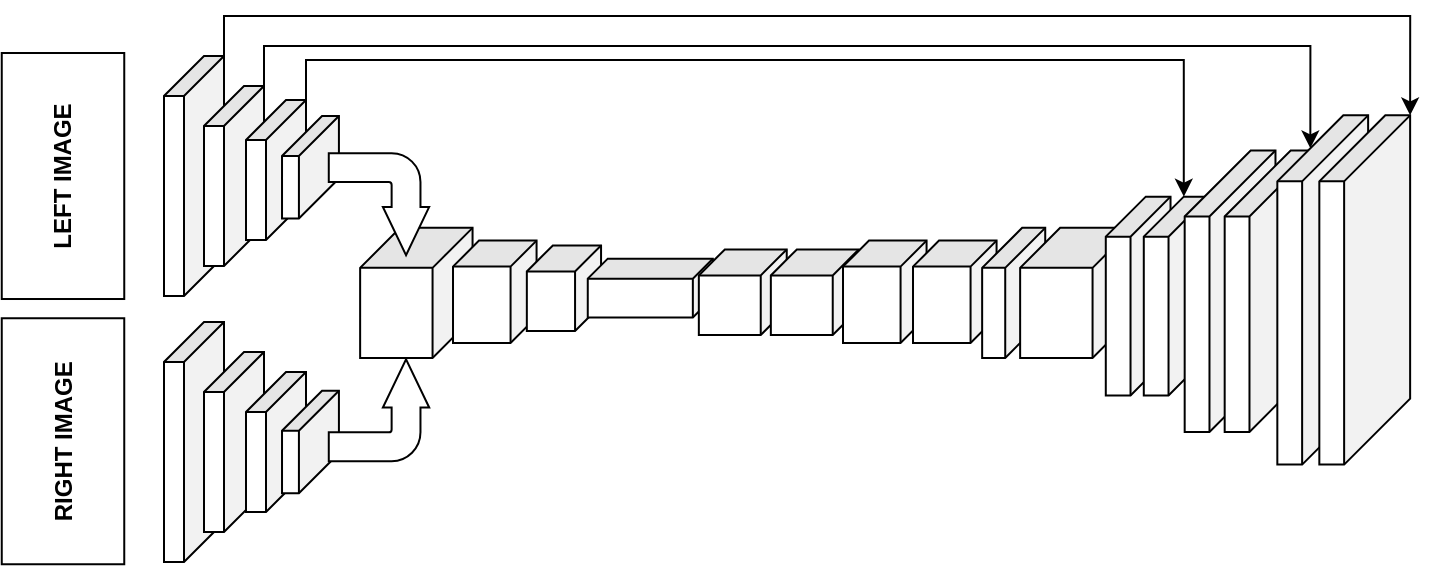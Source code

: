 <mxfile version="16.5.2" type="github">
  <diagram id="XJV9W_cmDKWi7Rnc3LGd" name="Page-1">
    <mxGraphModel dx="924" dy="1660" grid="1" gridSize="10" guides="1" tooltips="1" connect="1" arrows="1" fold="1" page="1" pageScale="1" pageWidth="850" pageHeight="1100" math="0" shadow="0">
      <root>
        <mxCell id="0" />
        <mxCell id="1" parent="0" />
        <mxCell id="j10uJciGInbWVbVoU815-26" style="edgeStyle=orthogonalEdgeStyle;rounded=0;orthogonalLoop=1;jettySize=auto;html=1;exitX=0;exitY=0;exitDx=0;exitDy=0;exitPerimeter=0;entryX=0;entryY=0;entryDx=0;entryDy=0;entryPerimeter=0;" edge="1" parent="1" source="ripQ546PBSJGRs5OGgcQ-14" target="j10uJciGInbWVbVoU815-24">
          <mxGeometry relative="1" as="geometry" />
        </mxCell>
        <mxCell id="ripQ546PBSJGRs5OGgcQ-14" value="" style="shape=cube;whiteSpace=wrap;html=1;boundedLbl=1;backgroundOutline=1;darkOpacity=0.05;darkOpacity2=0.1;rotation=90;" parent="1" vertex="1">
          <mxGeometry x="47" y="60" width="120" height="30" as="geometry" />
        </mxCell>
        <mxCell id="j10uJciGInbWVbVoU815-27" style="edgeStyle=orthogonalEdgeStyle;rounded=0;orthogonalLoop=1;jettySize=auto;html=1;exitX=0;exitY=0;exitDx=0;exitDy=0;exitPerimeter=0;entryX=0;entryY=0;entryDx=16.5;entryDy=28.9;entryPerimeter=0;" edge="1" parent="1" source="ripQ546PBSJGRs5OGgcQ-15" target="j10uJciGInbWVbVoU815-23">
          <mxGeometry relative="1" as="geometry">
            <Array as="points">
              <mxPoint x="142" y="10" />
              <mxPoint x="665" y="10" />
            </Array>
          </mxGeometry>
        </mxCell>
        <mxCell id="ripQ546PBSJGRs5OGgcQ-15" value="" style="shape=cube;whiteSpace=wrap;html=1;boundedLbl=1;backgroundOutline=1;darkOpacity=0.05;darkOpacity2=0.1;rotation=90;" parent="1" vertex="1">
          <mxGeometry x="82" y="60" width="90" height="30" as="geometry" />
        </mxCell>
        <mxCell id="j10uJciGInbWVbVoU815-28" style="edgeStyle=orthogonalEdgeStyle;rounded=0;orthogonalLoop=1;jettySize=auto;html=1;exitX=0;exitY=0;exitDx=0;exitDy=0;exitPerimeter=0;entryX=0;entryY=0;entryDx=0;entryDy=12.37;entryPerimeter=0;" edge="1" parent="1" source="ripQ546PBSJGRs5OGgcQ-16" target="j10uJciGInbWVbVoU815-20">
          <mxGeometry relative="1" as="geometry">
            <Array as="points">
              <mxPoint x="163" y="17" />
              <mxPoint x="602" y="17" />
            </Array>
          </mxGeometry>
        </mxCell>
        <mxCell id="ripQ546PBSJGRs5OGgcQ-16" value="" style="shape=cube;whiteSpace=wrap;html=1;boundedLbl=1;backgroundOutline=1;darkOpacity=0.05;darkOpacity2=0.1;rotation=90;" parent="1" vertex="1">
          <mxGeometry x="113" y="57" width="70" height="30" as="geometry" />
        </mxCell>
        <mxCell id="ripQ546PBSJGRs5OGgcQ-17" value="" style="shape=cube;whiteSpace=wrap;html=1;boundedLbl=1;backgroundOutline=1;darkOpacity=0.05;darkOpacity2=0.1;rotation=90;" parent="1" vertex="1">
          <mxGeometry x="47" y="193" width="120" height="30" as="geometry" />
        </mxCell>
        <mxCell id="ripQ546PBSJGRs5OGgcQ-18" value="" style="shape=cube;whiteSpace=wrap;html=1;boundedLbl=1;backgroundOutline=1;darkOpacity=0.05;darkOpacity2=0.1;rotation=90;" parent="1" vertex="1">
          <mxGeometry x="82" y="193" width="90" height="30" as="geometry" />
        </mxCell>
        <mxCell id="ripQ546PBSJGRs5OGgcQ-19" value="" style="shape=cube;whiteSpace=wrap;html=1;boundedLbl=1;backgroundOutline=1;darkOpacity=0.05;darkOpacity2=0.1;rotation=90;" parent="1" vertex="1">
          <mxGeometry x="113" y="193" width="70" height="30" as="geometry" />
        </mxCell>
        <mxCell id="gHIy9yLXrVZsT-g1AwRH-1" value="" style="shape=cube;whiteSpace=wrap;html=1;boundedLbl=1;backgroundOutline=1;darkOpacity=0.05;darkOpacity2=0.1;rotation=90;" parent="1" vertex="1">
          <mxGeometry x="139.61" y="56.41" width="51.25" height="28.45" as="geometry" />
        </mxCell>
        <mxCell id="gHIy9yLXrVZsT-g1AwRH-2" value="" style="shape=cube;whiteSpace=wrap;html=1;boundedLbl=1;backgroundOutline=1;darkOpacity=0.05;darkOpacity2=0.1;rotation=90;" parent="1" vertex="1">
          <mxGeometry x="139.61" y="193.78" width="51.25" height="28.45" as="geometry" />
        </mxCell>
        <mxCell id="gHIy9yLXrVZsT-g1AwRH-4" value="&lt;b&gt;LEFT IMAGE&lt;/b&gt;" style="rounded=0;whiteSpace=wrap;html=1;rotation=-90;" parent="1" vertex="1">
          <mxGeometry x="-20" y="44.38" width="123" height="61.25" as="geometry" />
        </mxCell>
        <mxCell id="gHIy9yLXrVZsT-g1AwRH-5" value="&lt;b&gt;RIGHT IMAGE&lt;/b&gt;" style="rounded=0;whiteSpace=wrap;html=1;rotation=-90;" parent="1" vertex="1">
          <mxGeometry x="-20" y="177" width="123" height="61.25" as="geometry" />
        </mxCell>
        <mxCell id="gHIy9yLXrVZsT-g1AwRH-6" value="" style="shape=cube;whiteSpace=wrap;html=1;boundedLbl=1;backgroundOutline=1;darkOpacity=0.05;darkOpacity2=0.1;rotation=90;" parent="1" vertex="1">
          <mxGeometry x="185.67" y="105.33" width="65.01" height="56.21" as="geometry" />
        </mxCell>
        <mxCell id="gHIy9yLXrVZsT-g1AwRH-16" value="" style="html=1;shadow=0;dashed=0;align=center;verticalAlign=middle;shape=mxgraph.arrows2.bendArrow;dy=7.21;dx=24.16;notch=0;arrowHead=23.15;rounded=1;rotation=90;" parent="1" vertex="1">
          <mxGeometry x="174" y="64" width="50.99" height="50.21" as="geometry" />
        </mxCell>
        <mxCell id="j10uJciGInbWVbVoU815-2" value="" style="html=1;shadow=0;dashed=0;align=center;verticalAlign=middle;shape=mxgraph.arrows2.bendArrow;dy=7.21;dx=24.16;notch=0;arrowHead=23.15;rounded=1;rotation=-90;flipV=1;" vertex="1" parent="1">
          <mxGeometry x="174" y="167" width="50.99" height="50.21" as="geometry" />
        </mxCell>
        <mxCell id="j10uJciGInbWVbVoU815-4" value="" style="shape=cube;whiteSpace=wrap;html=1;boundedLbl=1;backgroundOutline=1;darkOpacity=0.05;darkOpacity2=0.1;rotation=90;size=13;" vertex="1" parent="1">
          <mxGeometry x="231.82" y="111.99" width="51.15" height="41.78" as="geometry" />
        </mxCell>
        <mxCell id="j10uJciGInbWVbVoU815-6" value="" style="shape=cube;whiteSpace=wrap;html=1;boundedLbl=1;backgroundOutline=1;darkOpacity=0.05;darkOpacity2=0.1;rotation=90;size=13;" vertex="1" parent="1">
          <mxGeometry x="270.57" y="112.56" width="42.81" height="37.11" as="geometry" />
        </mxCell>
        <mxCell id="j10uJciGInbWVbVoU815-8" value="" style="shape=cube;whiteSpace=wrap;html=1;boundedLbl=1;backgroundOutline=1;darkOpacity=0.05;darkOpacity2=0.1;rotation=90;size=10;" vertex="1" parent="1">
          <mxGeometry x="320.44" y="99.77" width="29.43" height="62.54" as="geometry" />
        </mxCell>
        <mxCell id="j10uJciGInbWVbVoU815-9" value="" style="shape=cube;whiteSpace=wrap;html=1;boundedLbl=1;backgroundOutline=1;darkOpacity=0.05;darkOpacity2=0.1;rotation=90;size=13;" vertex="1" parent="1">
          <mxGeometry x="359.99" y="111.14" width="42.81" height="43.95" as="geometry" />
        </mxCell>
        <mxCell id="j10uJciGInbWVbVoU815-12" value="" style="shape=cube;whiteSpace=wrap;html=1;boundedLbl=1;backgroundOutline=1;darkOpacity=0.05;darkOpacity2=0.1;rotation=90;size=13;" vertex="1" parent="1">
          <mxGeometry x="395.99" y="111.14" width="42.81" height="43.95" as="geometry" />
        </mxCell>
        <mxCell id="j10uJciGInbWVbVoU815-14" value="" style="shape=cube;whiteSpace=wrap;html=1;boundedLbl=1;backgroundOutline=1;darkOpacity=0.05;darkOpacity2=0.1;rotation=90;size=13;" vertex="1" parent="1">
          <mxGeometry x="426.82" y="111.99" width="51.15" height="41.78" as="geometry" />
        </mxCell>
        <mxCell id="j10uJciGInbWVbVoU815-15" value="" style="shape=cube;whiteSpace=wrap;html=1;boundedLbl=1;backgroundOutline=1;darkOpacity=0.05;darkOpacity2=0.1;rotation=90;size=13;" vertex="1" parent="1">
          <mxGeometry x="461.82" y="111.99" width="51.15" height="41.78" as="geometry" />
        </mxCell>
        <mxCell id="j10uJciGInbWVbVoU815-17" value="" style="shape=cube;whiteSpace=wrap;html=1;boundedLbl=1;backgroundOutline=1;darkOpacity=0.05;darkOpacity2=0.1;rotation=90;" vertex="1" parent="1">
          <mxGeometry x="484.34" y="117.67" width="65.01" height="31.54" as="geometry" />
        </mxCell>
        <mxCell id="j10uJciGInbWVbVoU815-18" value="" style="shape=cube;whiteSpace=wrap;html=1;boundedLbl=1;backgroundOutline=1;darkOpacity=0.05;darkOpacity2=0.1;rotation=90;" vertex="1" parent="1">
          <mxGeometry x="515.67" y="105.33" width="65.01" height="56.21" as="geometry" />
        </mxCell>
        <mxCell id="j10uJciGInbWVbVoU815-19" value="" style="shape=cube;whiteSpace=wrap;html=1;boundedLbl=1;backgroundOutline=1;darkOpacity=0.05;darkOpacity2=0.1;rotation=90;" vertex="1" parent="1">
          <mxGeometry x="529.38" y="118.84" width="99.4" height="32.37" as="geometry" />
        </mxCell>
        <mxCell id="j10uJciGInbWVbVoU815-20" value="" style="shape=cube;whiteSpace=wrap;html=1;boundedLbl=1;backgroundOutline=1;darkOpacity=0.05;darkOpacity2=0.1;rotation=90;" vertex="1" parent="1">
          <mxGeometry x="548.38" y="118.84" width="99.4" height="32.37" as="geometry" />
        </mxCell>
        <mxCell id="j10uJciGInbWVbVoU815-21" value="" style="shape=cube;whiteSpace=wrap;html=1;boundedLbl=1;backgroundOutline=1;darkOpacity=0.05;darkOpacity2=0.1;rotation=90;size=33;" vertex="1" parent="1">
          <mxGeometry x="554.67" y="109.91" width="140.74" height="45.4" as="geometry" />
        </mxCell>
        <mxCell id="j10uJciGInbWVbVoU815-22" value="" style="shape=cube;whiteSpace=wrap;html=1;boundedLbl=1;backgroundOutline=1;darkOpacity=0.05;darkOpacity2=0.1;rotation=90;size=33;" vertex="1" parent="1">
          <mxGeometry x="574.67" y="109.91" width="140.74" height="45.4" as="geometry" />
        </mxCell>
        <mxCell id="j10uJciGInbWVbVoU815-23" value="" style="shape=cube;whiteSpace=wrap;html=1;boundedLbl=1;backgroundOutline=1;darkOpacity=0.05;darkOpacity2=0.1;rotation=90;size=33;" vertex="1" parent="1">
          <mxGeometry x="584.05" y="109.29" width="174.63" height="45.4" as="geometry" />
        </mxCell>
        <mxCell id="j10uJciGInbWVbVoU815-24" value="" style="shape=cube;whiteSpace=wrap;html=1;boundedLbl=1;backgroundOutline=1;darkOpacity=0.05;darkOpacity2=0.1;rotation=90;size=33;" vertex="1" parent="1">
          <mxGeometry x="605.05" y="109.29" width="174.63" height="45.4" as="geometry" />
        </mxCell>
      </root>
    </mxGraphModel>
  </diagram>
</mxfile>

